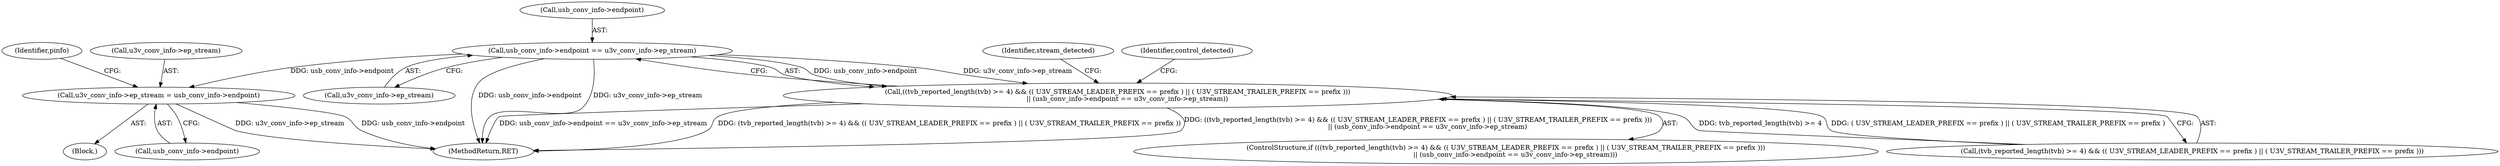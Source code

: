 digraph "0_wireshark_2cb5985bf47bdc8bea78d28483ed224abdd33dc6@pointer" {
"1000275" [label="(Call,usb_conv_info->endpoint == u3v_conv_info->ep_stream)"];
"1000262" [label="(Call,((tvb_reported_length(tvb) >= 4) && (( U3V_STREAM_LEADER_PREFIX == prefix ) || ( U3V_STREAM_TRAILER_PREFIX == prefix )))\n         || (usb_conv_info->endpoint == u3v_conv_info->ep_stream))"];
"1000761" [label="(Call,u3v_conv_info->ep_stream = usb_conv_info->endpoint)"];
"1000761" [label="(Call,u3v_conv_info->ep_stream = usb_conv_info->endpoint)"];
"1000288" [label="(Identifier,control_detected)"];
"1000262" [label="(Call,((tvb_reported_length(tvb) >= 4) && (( U3V_STREAM_LEADER_PREFIX == prefix ) || ( U3V_STREAM_TRAILER_PREFIX == prefix )))\n         || (usb_conv_info->endpoint == u3v_conv_info->ep_stream))"];
"1000261" [label="(ControlStructure,if (((tvb_reported_length(tvb) >= 4) && (( U3V_STREAM_LEADER_PREFIX == prefix ) || ( U3V_STREAM_TRAILER_PREFIX == prefix )))\n         || (usb_conv_info->endpoint == u3v_conv_info->ep_stream)))"];
"1000770" [label="(Identifier,pinfo)"];
"1000263" [label="(Call,(tvb_reported_length(tvb) >= 4) && (( U3V_STREAM_LEADER_PREFIX == prefix ) || ( U3V_STREAM_TRAILER_PREFIX == prefix )))"];
"1000275" [label="(Call,usb_conv_info->endpoint == u3v_conv_info->ep_stream)"];
"1000753" [label="(Block,)"];
"1000279" [label="(Call,u3v_conv_info->ep_stream)"];
"1000284" [label="(Identifier,stream_detected)"];
"1000834" [label="(MethodReturn,RET)"];
"1000762" [label="(Call,u3v_conv_info->ep_stream)"];
"1000276" [label="(Call,usb_conv_info->endpoint)"];
"1000765" [label="(Call,usb_conv_info->endpoint)"];
"1000275" -> "1000262"  [label="AST: "];
"1000275" -> "1000279"  [label="CFG: "];
"1000276" -> "1000275"  [label="AST: "];
"1000279" -> "1000275"  [label="AST: "];
"1000262" -> "1000275"  [label="CFG: "];
"1000275" -> "1000834"  [label="DDG: usb_conv_info->endpoint"];
"1000275" -> "1000834"  [label="DDG: u3v_conv_info->ep_stream"];
"1000275" -> "1000262"  [label="DDG: usb_conv_info->endpoint"];
"1000275" -> "1000262"  [label="DDG: u3v_conv_info->ep_stream"];
"1000275" -> "1000761"  [label="DDG: usb_conv_info->endpoint"];
"1000262" -> "1000261"  [label="AST: "];
"1000262" -> "1000263"  [label="CFG: "];
"1000263" -> "1000262"  [label="AST: "];
"1000284" -> "1000262"  [label="CFG: "];
"1000288" -> "1000262"  [label="CFG: "];
"1000262" -> "1000834"  [label="DDG: usb_conv_info->endpoint == u3v_conv_info->ep_stream"];
"1000262" -> "1000834"  [label="DDG: (tvb_reported_length(tvb) >= 4) && (( U3V_STREAM_LEADER_PREFIX == prefix ) || ( U3V_STREAM_TRAILER_PREFIX == prefix ))"];
"1000262" -> "1000834"  [label="DDG: ((tvb_reported_length(tvb) >= 4) && (( U3V_STREAM_LEADER_PREFIX == prefix ) || ( U3V_STREAM_TRAILER_PREFIX == prefix )))\n         || (usb_conv_info->endpoint == u3v_conv_info->ep_stream)"];
"1000263" -> "1000262"  [label="DDG: tvb_reported_length(tvb) >= 4"];
"1000263" -> "1000262"  [label="DDG: ( U3V_STREAM_LEADER_PREFIX == prefix ) || ( U3V_STREAM_TRAILER_PREFIX == prefix )"];
"1000761" -> "1000753"  [label="AST: "];
"1000761" -> "1000765"  [label="CFG: "];
"1000762" -> "1000761"  [label="AST: "];
"1000765" -> "1000761"  [label="AST: "];
"1000770" -> "1000761"  [label="CFG: "];
"1000761" -> "1000834"  [label="DDG: u3v_conv_info->ep_stream"];
"1000761" -> "1000834"  [label="DDG: usb_conv_info->endpoint"];
}
